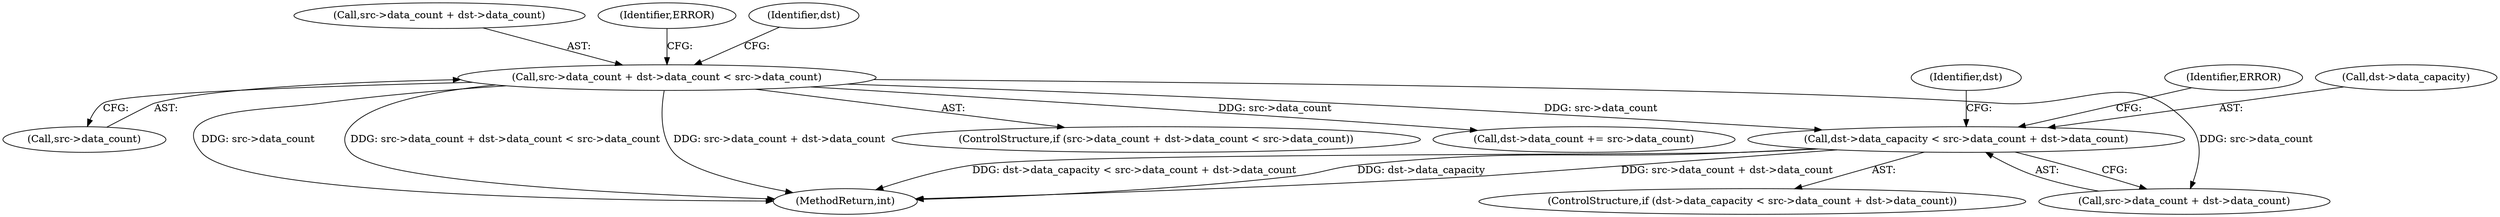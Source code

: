digraph "0_Android_e9e44f797742f52996ebf307740dad58c28fd9b5@pointer" {
"1000159" [label="(Call,dst->data_capacity < src->data_count + dst->data_count)"];
"1000131" [label="(Call,src->data_count + dst->data_count < src->data_count)"];
"1000292" [label="(Call,dst->data_count += src->data_count)"];
"1000139" [label="(Call,src->data_count)"];
"1000175" [label="(Identifier,dst)"];
"1000307" [label="(MethodReturn,int)"];
"1000159" [label="(Call,dst->data_capacity < src->data_count + dst->data_count)"];
"1000171" [label="(Identifier,ERROR)"];
"1000131" [label="(Call,src->data_count + dst->data_count < src->data_count)"];
"1000132" [label="(Call,src->data_count + dst->data_count)"];
"1000158" [label="(ControlStructure,if (dst->data_capacity < src->data_count + dst->data_count))"];
"1000163" [label="(Call,src->data_count + dst->data_count)"];
"1000143" [label="(Identifier,ERROR)"];
"1000160" [label="(Call,dst->data_capacity)"];
"1000147" [label="(Identifier,dst)"];
"1000130" [label="(ControlStructure,if (src->data_count + dst->data_count < src->data_count))"];
"1000159" -> "1000158"  [label="AST: "];
"1000159" -> "1000163"  [label="CFG: "];
"1000160" -> "1000159"  [label="AST: "];
"1000163" -> "1000159"  [label="AST: "];
"1000171" -> "1000159"  [label="CFG: "];
"1000175" -> "1000159"  [label="CFG: "];
"1000159" -> "1000307"  [label="DDG: dst->data_capacity < src->data_count + dst->data_count"];
"1000159" -> "1000307"  [label="DDG: dst->data_capacity"];
"1000159" -> "1000307"  [label="DDG: src->data_count + dst->data_count"];
"1000131" -> "1000159"  [label="DDG: src->data_count"];
"1000131" -> "1000130"  [label="AST: "];
"1000131" -> "1000139"  [label="CFG: "];
"1000132" -> "1000131"  [label="AST: "];
"1000139" -> "1000131"  [label="AST: "];
"1000143" -> "1000131"  [label="CFG: "];
"1000147" -> "1000131"  [label="CFG: "];
"1000131" -> "1000307"  [label="DDG: src->data_count + dst->data_count"];
"1000131" -> "1000307"  [label="DDG: src->data_count"];
"1000131" -> "1000307"  [label="DDG: src->data_count + dst->data_count < src->data_count"];
"1000131" -> "1000163"  [label="DDG: src->data_count"];
"1000131" -> "1000292"  [label="DDG: src->data_count"];
}
